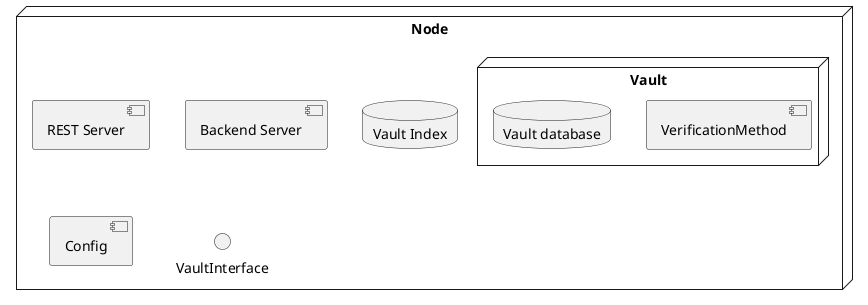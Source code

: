 @startuml
node Node {
  [REST Server]
  [Backend Server]
  database "Vault Index"
  component Config
  interface VaultInterface
  node Vault {
    component VerificationMethod
    database  "Vault database"
  }
}
/' [REST Server] -> [Backend Server] '/
/' [Backend Server] -> VerificationMethod '/
/' Vault -right-|> VaultInterface '/
@enduml
